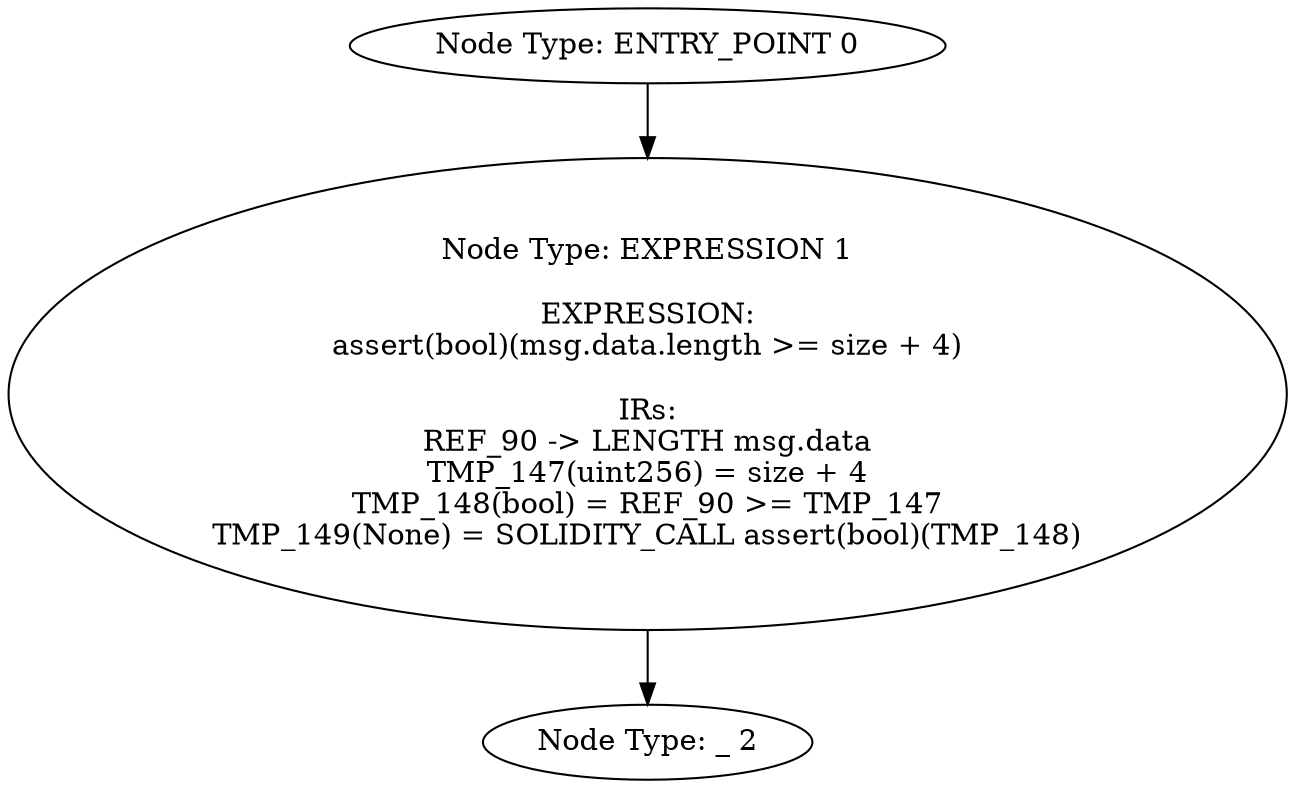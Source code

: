 digraph{
0[label="Node Type: ENTRY_POINT 0
"];
0->1;
1[label="Node Type: EXPRESSION 1

EXPRESSION:
assert(bool)(msg.data.length >= size + 4)

IRs:
REF_90 -> LENGTH msg.data
TMP_147(uint256) = size + 4
TMP_148(bool) = REF_90 >= TMP_147
TMP_149(None) = SOLIDITY_CALL assert(bool)(TMP_148)"];
1->2;
2[label="Node Type: _ 2
"];
}
